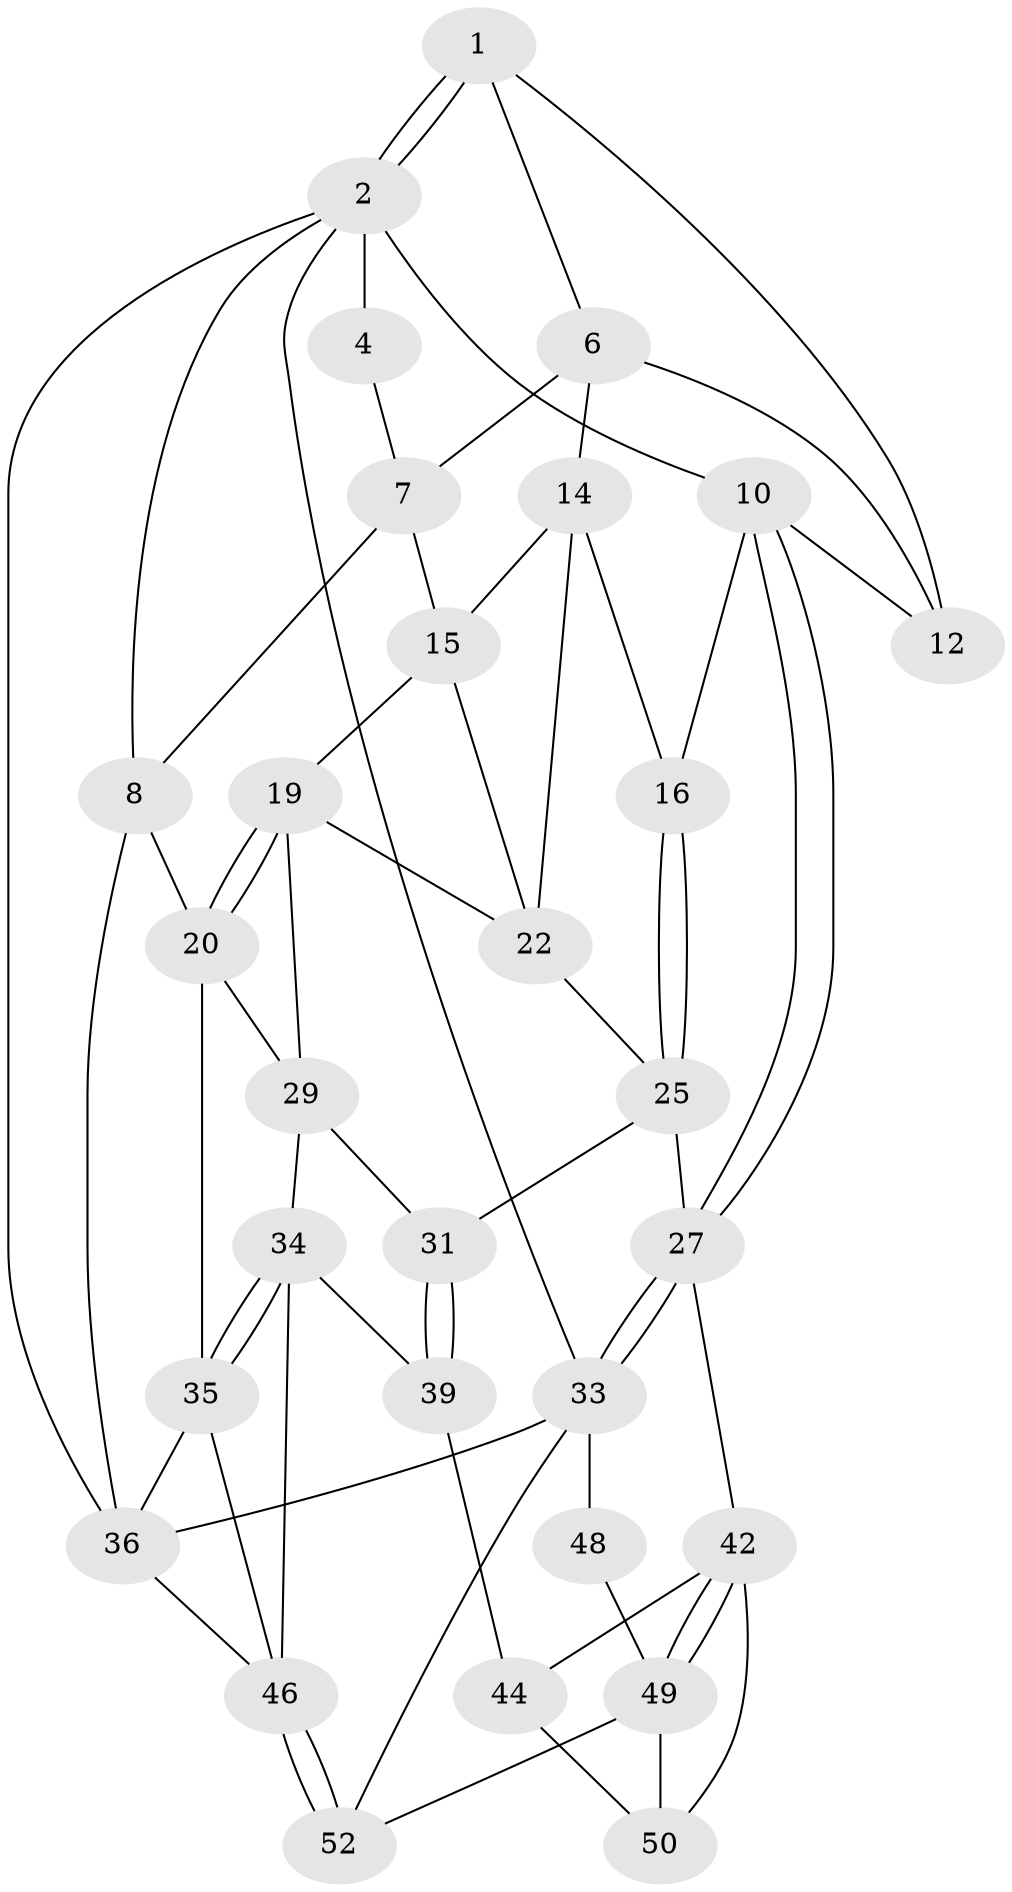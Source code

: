 // original degree distribution, {3: 0.03773584905660377, 5: 0.5660377358490566, 4: 0.22641509433962265, 6: 0.16981132075471697}
// Generated by graph-tools (version 1.1) at 2025/11/02/27/25 16:11:52]
// undirected, 30 vertices, 65 edges
graph export_dot {
graph [start="1"]
  node [color=gray90,style=filled];
  1 [pos="+0.8074326395937095+0",super="+5"];
  2 [pos="+1+0",super="+3"];
  4 [pos="+0.40811506217816007+0"];
  6 [pos="+0.5303639812812156+0.08698355560263404",super="+13"];
  7 [pos="+0.3969527552098784+0.006296190603649003",super="+9"];
  8 [pos="+0+0",super="+21"];
  10 [pos="+1+0.11099971600962762",super="+11"];
  12 [pos="+0.7125416800622798+0.15406950838361494"];
  14 [pos="+0.5019775182958206+0.2166667515864035",super="+17"];
  15 [pos="+0.29808950745344326+0.1773064956956269",super="+18"];
  16 [pos="+0.7099319966872943+0.330574871073854"];
  19 [pos="+0.23185015850717175+0.33393377920951217",super="+24"];
  20 [pos="+0.02760581408525802+0.4207021271271993",super="+30"];
  22 [pos="+0.4840019599053639+0.3634766672581994",super="+23"];
  25 [pos="+0.7742645677378883+0.47955206195973005",super="+26"];
  27 [pos="+1+0.4185913547043667",super="+28"];
  29 [pos="+0.3233328393049968+0.5160250519017967",super="+32"];
  31 [pos="+0.4428733313473516+0.541943253373035"];
  33 [pos="+1+0.8340743841911868",super="+53"];
  34 [pos="+0.2832139828535881+0.6734287544366004",super="+41"];
  35 [pos="+0.24271394684508057+0.6518524376103428",super="+38"];
  36 [pos="+0+0.4850687294029068",super="+37"];
  39 [pos="+0.48872448198439783+0.6171028844629506",super="+40"];
  42 [pos="+0.7838324406560161+0.5953946782682742",super="+43"];
  44 [pos="+0.5278443725350859+0.6321663797004441",super="+45"];
  46 [pos="+0.12360446913278968+1",super="+47"];
  48 [pos="+0.9901364547360676+0.8291699606963399"];
  49 [pos="+0.9667179069910633+0.820750166588622",super="+51"];
  50 [pos="+0.652429787725515+0.8487700981829409"];
  52 [pos="+0.6496528579019512+1"];
  1 -- 2;
  1 -- 2;
  1 -- 12;
  1 -- 6;
  2 -- 10;
  2 -- 33;
  2 -- 8;
  2 -- 4;
  2 -- 36;
  4 -- 7;
  6 -- 7;
  6 -- 12;
  6 -- 14;
  7 -- 8;
  7 -- 15;
  8 -- 20;
  8 -- 36;
  10 -- 27;
  10 -- 27;
  10 -- 16;
  10 -- 12;
  14 -- 15;
  14 -- 16;
  14 -- 22;
  15 -- 19;
  15 -- 22;
  16 -- 25;
  16 -- 25;
  19 -- 20;
  19 -- 20;
  19 -- 29;
  19 -- 22;
  20 -- 35;
  20 -- 29;
  22 -- 25;
  25 -- 27;
  25 -- 31;
  27 -- 33;
  27 -- 33;
  27 -- 42;
  29 -- 34;
  29 -- 31;
  31 -- 39;
  31 -- 39;
  33 -- 48 [weight=2];
  33 -- 52;
  33 -- 36;
  34 -- 35;
  34 -- 35;
  34 -- 46;
  34 -- 39;
  35 -- 36;
  35 -- 46;
  36 -- 46;
  39 -- 44 [weight=2];
  42 -- 49;
  42 -- 49;
  42 -- 50;
  42 -- 44;
  44 -- 50;
  46 -- 52;
  46 -- 52;
  48 -- 49;
  49 -- 50;
  49 -- 52;
}
